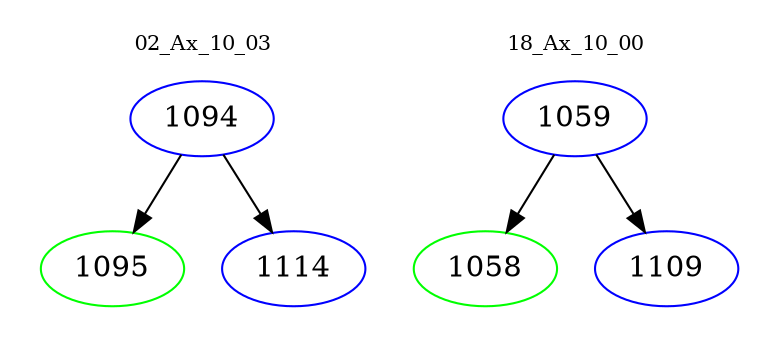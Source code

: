 digraph{
subgraph cluster_0 {
color = white
label = "02_Ax_10_03";
fontsize=10;
T0_1094 [label="1094", color="blue"]
T0_1094 -> T0_1095 [color="black"]
T0_1095 [label="1095", color="green"]
T0_1094 -> T0_1114 [color="black"]
T0_1114 [label="1114", color="blue"]
}
subgraph cluster_1 {
color = white
label = "18_Ax_10_00";
fontsize=10;
T1_1059 [label="1059", color="blue"]
T1_1059 -> T1_1058 [color="black"]
T1_1058 [label="1058", color="green"]
T1_1059 -> T1_1109 [color="black"]
T1_1109 [label="1109", color="blue"]
}
}
